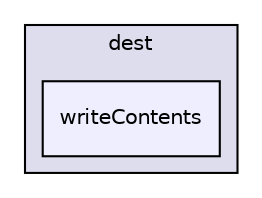 digraph "gulp-src/node_modules/gulp/node_modules/vinyl-fs/lib/dest/writeContents" {
  compound=true
  node [ fontsize="10", fontname="Helvetica"];
  edge [ labelfontsize="10", labelfontname="Helvetica"];
  subgraph clusterdir_031af51d6c04c18655adaca6231f80a3 {
    graph [ bgcolor="#ddddee", pencolor="black", label="dest" fontname="Helvetica", fontsize="10", URL="dir_031af51d6c04c18655adaca6231f80a3.html"]
  dir_b157931c13905fd8cc709e32c882247b [shape=box, label="writeContents", style="filled", fillcolor="#eeeeff", pencolor="black", URL="dir_b157931c13905fd8cc709e32c882247b.html"];
  }
}
